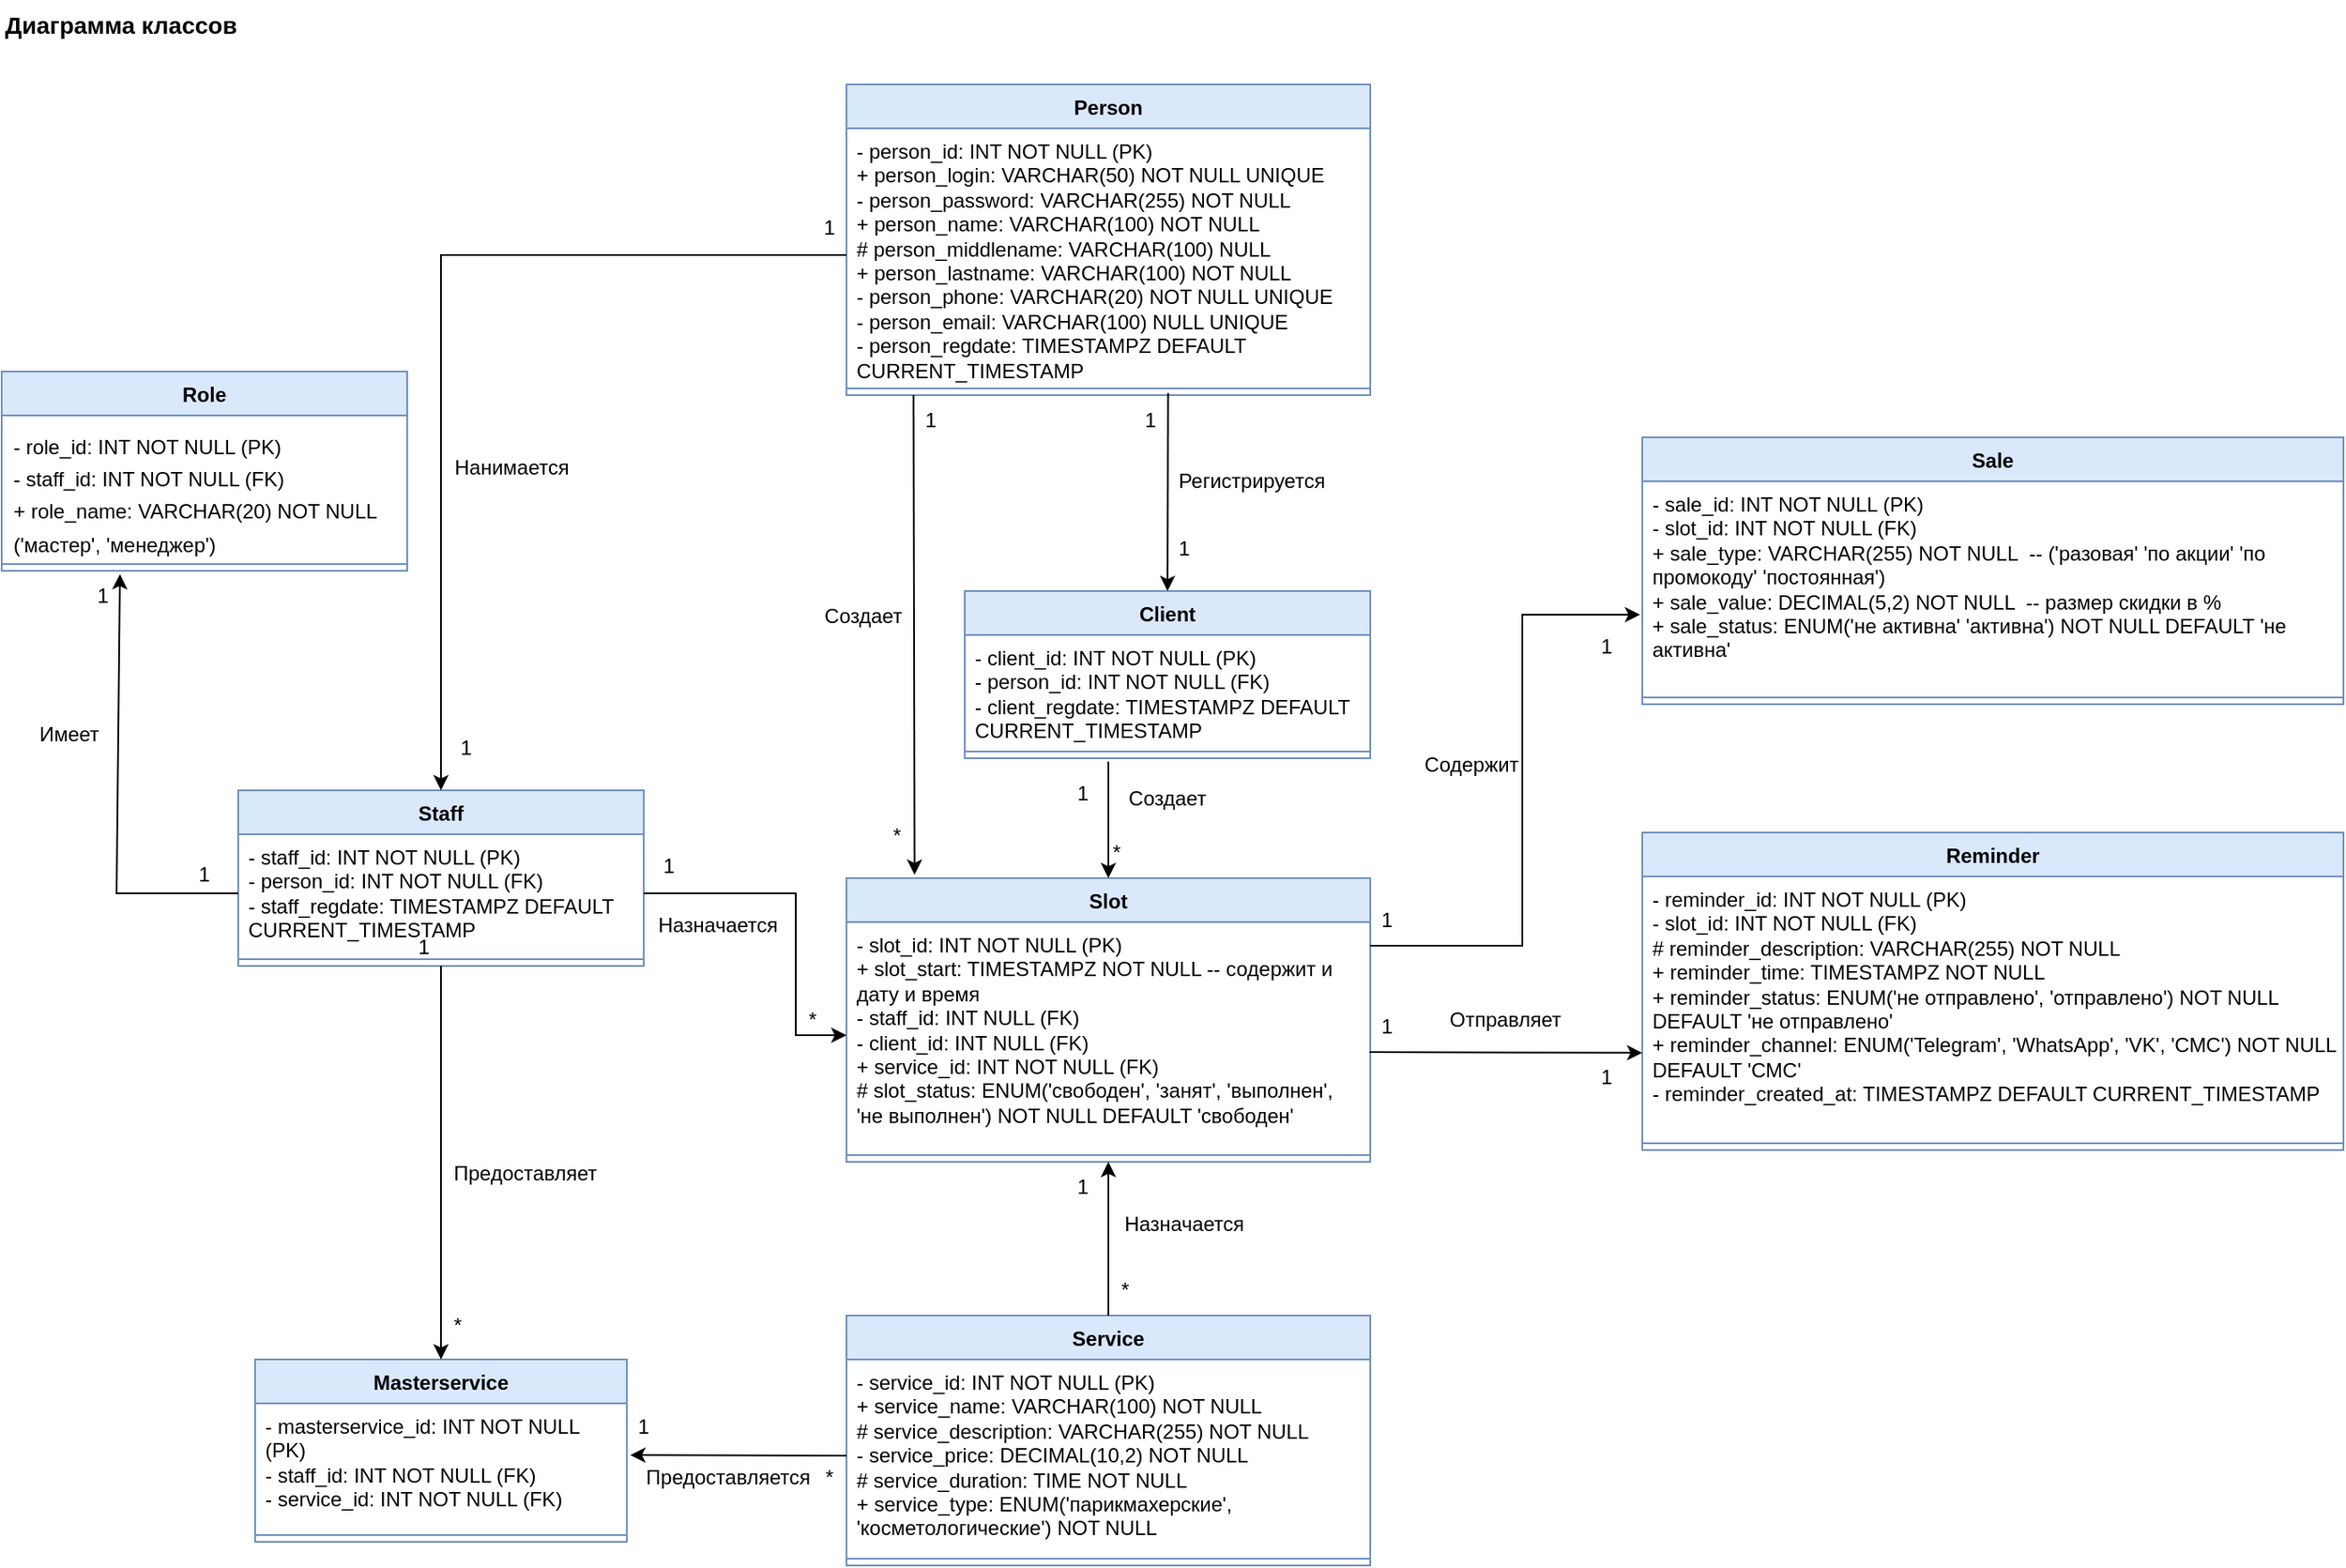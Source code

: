 <mxfile version="26.2.14">
  <diagram name="Page-1" id="4nUwJc5BLwxfnDbNsbR_">
    <mxGraphModel dx="1110" dy="1858" grid="0" gridSize="10" guides="1" tooltips="1" connect="1" arrows="1" fold="1" page="0" pageScale="1" pageWidth="850" pageHeight="1100" math="0" shadow="0">
      <root>
        <mxCell id="0" />
        <mxCell id="1" parent="0" />
        <mxCell id="T6Gonty7Ls3hiKEkkg0c-1" value="Person" style="swimlane;fontStyle=1;align=center;verticalAlign=top;childLayout=stackLayout;horizontal=1;startSize=26;horizontalStack=0;resizeParent=1;resizeParentMax=0;resizeLast=0;collapsible=1;marginBottom=0;whiteSpace=wrap;html=1;fillColor=#dae8fc;strokeColor=#6c8ebf;" vertex="1" parent="1">
          <mxGeometry x="990" y="310" width="310" height="184" as="geometry">
            <mxRectangle x="990" y="310" width="80" height="30" as="alternateBounds" />
          </mxGeometry>
        </mxCell>
        <mxCell id="T6Gonty7Ls3hiKEkkg0c-2" value="&lt;div&gt;- person_id: INT NOT NULL (PK)&lt;/div&gt;&lt;div&gt;+ person_login: VARCHAR(50) NOT NULL UNIQUE&lt;/div&gt;&lt;div&gt;- person_password: VARCHAR(255) NOT NULL&lt;/div&gt;&lt;div&gt;+ person_name: VARCHAR(100) NOT NULL&lt;/div&gt;&lt;div&gt;# person_middlename: VARCHAR(100) NULL&lt;/div&gt;&lt;div&gt;+ person_lastname: VARCHAR(100) NOT NULL&amp;nbsp;&lt;/div&gt;&lt;div&gt;- person_phone: VARCHAR(20) NOT NULL UNIQUE&lt;/div&gt;&lt;div&gt;- person_email: VARCHAR(100) NULL UNIQUE&lt;/div&gt;&lt;div&gt;- person_regdate: TIMESTAMPZ DEFAULT CURRENT_TIMESTAMP&lt;/div&gt;" style="text;align=left;verticalAlign=top;spacingLeft=4;spacingRight=4;overflow=hidden;rotatable=0;points=[[0,0.5],[1,0.5]];portConstraint=eastwest;whiteSpace=wrap;html=1;" vertex="1" parent="T6Gonty7Ls3hiKEkkg0c-1">
          <mxGeometry y="26" width="310" height="150" as="geometry" />
        </mxCell>
        <mxCell id="T6Gonty7Ls3hiKEkkg0c-3" value="" style="line;strokeWidth=1;fillColor=none;align=left;verticalAlign=middle;spacingTop=-1;spacingLeft=3;spacingRight=3;rotatable=0;labelPosition=right;points=[];portConstraint=eastwest;strokeColor=inherit;" vertex="1" parent="T6Gonty7Ls3hiKEkkg0c-1">
          <mxGeometry y="176" width="310" height="8" as="geometry" />
        </mxCell>
        <mxCell id="T6Gonty7Ls3hiKEkkg0c-4" value="Client" style="swimlane;fontStyle=1;align=center;verticalAlign=top;childLayout=stackLayout;horizontal=1;startSize=26;horizontalStack=0;resizeParent=1;resizeParentMax=0;resizeLast=0;collapsible=1;marginBottom=0;whiteSpace=wrap;html=1;fillColor=#dae8fc;strokeColor=#6c8ebf;" vertex="1" parent="1">
          <mxGeometry x="1060" y="610" width="240" height="99" as="geometry" />
        </mxCell>
        <mxCell id="T6Gonty7Ls3hiKEkkg0c-5" value="&lt;div&gt;- client_id: INT NOT NULL (PK)&lt;/div&gt;&lt;div&gt;- person_id: INT NOT NULL (FK)&lt;/div&gt;&lt;div&gt;- client_regdate: TIMESTAMPZ DEFAULT CURRENT_TIMESTAMP&lt;br&gt;&lt;/div&gt;" style="text;align=left;verticalAlign=top;spacingLeft=4;spacingRight=4;overflow=hidden;rotatable=0;points=[[0,0.5],[1,0.5]];portConstraint=eastwest;whiteSpace=wrap;html=1;" vertex="1" parent="T6Gonty7Ls3hiKEkkg0c-4">
          <mxGeometry y="26" width="240" height="65" as="geometry" />
        </mxCell>
        <mxCell id="T6Gonty7Ls3hiKEkkg0c-6" value="" style="line;strokeWidth=1;fillColor=none;align=left;verticalAlign=middle;spacingTop=-1;spacingLeft=3;spacingRight=3;rotatable=0;labelPosition=right;points=[];portConstraint=eastwest;strokeColor=inherit;" vertex="1" parent="T6Gonty7Ls3hiKEkkg0c-4">
          <mxGeometry y="91" width="240" height="8" as="geometry" />
        </mxCell>
        <mxCell id="T6Gonty7Ls3hiKEkkg0c-7" value="Role" style="swimlane;fontStyle=1;align=center;verticalAlign=top;childLayout=stackLayout;horizontal=1;startSize=26;horizontalStack=0;resizeParent=1;resizeParentMax=0;resizeLast=0;collapsible=1;marginBottom=0;whiteSpace=wrap;html=1;fillColor=#dae8fc;strokeColor=#6c8ebf;" vertex="1" parent="1">
          <mxGeometry x="490" y="480" width="240" height="118" as="geometry" />
        </mxCell>
        <mxCell id="T6Gonty7Ls3hiKEkkg0c-8" value="&lt;table style=&quot;border-collapse: collapse; width: 463pt;&quot; width=&quot;617&quot; cellspacing=&quot;0&quot; cellpadding=&quot;0&quot; border=&quot;0&quot;&gt;&lt;colgroup&gt;&lt;col style=&quot;width: 463pt;&quot; width=&quot;617&quot;&gt;&lt;/colgroup&gt;&lt;tbody&gt;&lt;tr style=&quot;height: 51pt;&quot; height=&quot;68&quot;&gt;&lt;td style=&quot;padding-top: 1px; padding-right: 1px; padding-left: 1px; font-size: 12pt; font-family: Calibri, sans-serif; vertical-align: top; border: medium; height: 51pt; width: 463pt;&quot; width=&quot;617&quot; class=&quot;xl64&quot; height=&quot;68&quot;&gt;&lt;font style=&quot;font-size: 12px;&quot;&gt;- role_id: INT NOT NULL (PK)&lt;br&gt;- staff_id: INT NOT NULL (FK)&lt;br&gt;+ role_name: VARCHAR(20) NOT NULL &lt;br&gt;(&#39;мастер&#39;, &#39;менеджер&#39;)&lt;br&gt;&lt;/font&gt;&lt;/td&gt;&lt;/tr&gt;&lt;/tbody&gt;&lt;/table&gt;" style="text;align=left;verticalAlign=top;spacingLeft=4;spacingRight=4;overflow=hidden;rotatable=0;points=[[0,0.5],[1,0.5]];portConstraint=eastwest;whiteSpace=wrap;html=1;" vertex="1" parent="T6Gonty7Ls3hiKEkkg0c-7">
          <mxGeometry y="26" width="240" height="84" as="geometry" />
        </mxCell>
        <mxCell id="T6Gonty7Ls3hiKEkkg0c-9" value="" style="line;strokeWidth=1;fillColor=none;align=left;verticalAlign=middle;spacingTop=-1;spacingLeft=3;spacingRight=3;rotatable=0;labelPosition=right;points=[];portConstraint=eastwest;strokeColor=inherit;" vertex="1" parent="T6Gonty7Ls3hiKEkkg0c-7">
          <mxGeometry y="110" width="240" height="8" as="geometry" />
        </mxCell>
        <mxCell id="T6Gonty7Ls3hiKEkkg0c-10" value="Staff" style="swimlane;fontStyle=1;align=center;verticalAlign=top;childLayout=stackLayout;horizontal=1;startSize=26;horizontalStack=0;resizeParent=1;resizeParentMax=0;resizeLast=0;collapsible=1;marginBottom=0;whiteSpace=wrap;html=1;fillColor=#dae8fc;strokeColor=#6c8ebf;" vertex="1" parent="1">
          <mxGeometry x="630" y="728" width="240" height="104" as="geometry" />
        </mxCell>
        <mxCell id="T6Gonty7Ls3hiKEkkg0c-11" value="&lt;div&gt;- staff_id: INT NOT NULL (PK)&lt;/div&gt;&lt;div&gt;- person_id: INT NOT NULL (FK)&lt;/div&gt;&lt;div&gt;- staff_regdate: TIMESTAMPZ DEFAULT CURRENT_TIMESTAMP&lt;br&gt;&lt;/div&gt;" style="text;strokeColor=none;fillColor=none;align=left;verticalAlign=top;spacingLeft=4;spacingRight=4;overflow=hidden;rotatable=0;points=[[0,0.5],[1,0.5]];portConstraint=eastwest;whiteSpace=wrap;html=1;" vertex="1" parent="T6Gonty7Ls3hiKEkkg0c-10">
          <mxGeometry y="26" width="240" height="70" as="geometry" />
        </mxCell>
        <mxCell id="T6Gonty7Ls3hiKEkkg0c-12" value="" style="line;strokeWidth=1;fillColor=none;align=left;verticalAlign=middle;spacingTop=-1;spacingLeft=3;spacingRight=3;rotatable=0;labelPosition=right;points=[];portConstraint=eastwest;strokeColor=inherit;" vertex="1" parent="T6Gonty7Ls3hiKEkkg0c-10">
          <mxGeometry y="96" width="240" height="8" as="geometry" />
        </mxCell>
        <mxCell id="T6Gonty7Ls3hiKEkkg0c-13" value="Masterservice" style="swimlane;fontStyle=1;align=center;verticalAlign=top;childLayout=stackLayout;horizontal=1;startSize=26;horizontalStack=0;resizeParent=1;resizeParentMax=0;resizeLast=0;collapsible=1;marginBottom=0;whiteSpace=wrap;html=1;fillColor=#dae8fc;strokeColor=#6c8ebf;" vertex="1" parent="1">
          <mxGeometry x="640" y="1065" width="220" height="108" as="geometry" />
        </mxCell>
        <mxCell id="T6Gonty7Ls3hiKEkkg0c-14" value="&lt;div&gt;- masterservice_id: INT NOT NULL (PK)&lt;/div&gt;&lt;div&gt;- staff_id: INT NOT NULL (FK)&amp;nbsp;&lt;/div&gt;&lt;div&gt;- service_id: INT NOT NULL (FK)&lt;/div&gt;" style="text;strokeColor=none;fillColor=none;align=left;verticalAlign=top;spacingLeft=4;spacingRight=4;overflow=hidden;rotatable=0;points=[[0,0.5],[1,0.5]];portConstraint=eastwest;whiteSpace=wrap;html=1;" vertex="1" parent="T6Gonty7Ls3hiKEkkg0c-13">
          <mxGeometry y="26" width="220" height="74" as="geometry" />
        </mxCell>
        <mxCell id="T6Gonty7Ls3hiKEkkg0c-15" value="" style="line;strokeWidth=1;fillColor=none;align=left;verticalAlign=middle;spacingTop=-1;spacingLeft=3;spacingRight=3;rotatable=0;labelPosition=right;points=[];portConstraint=eastwest;strokeColor=inherit;" vertex="1" parent="T6Gonty7Ls3hiKEkkg0c-13">
          <mxGeometry y="100" width="220" height="8" as="geometry" />
        </mxCell>
        <mxCell id="T6Gonty7Ls3hiKEkkg0c-16" value="Slot" style="swimlane;fontStyle=1;align=center;verticalAlign=top;childLayout=stackLayout;horizontal=1;startSize=26;horizontalStack=0;resizeParent=1;resizeParentMax=0;resizeLast=0;collapsible=1;marginBottom=0;whiteSpace=wrap;html=1;fillColor=#dae8fc;strokeColor=#6c8ebf;" vertex="1" parent="1">
          <mxGeometry x="990" y="780" width="310" height="168" as="geometry" />
        </mxCell>
        <mxCell id="T6Gonty7Ls3hiKEkkg0c-17" value="&lt;div&gt;- slot_id: INT NOT NULL (PK)&lt;/div&gt;&lt;div&gt;+ slot_start: TIMESTAMPZ NOT NULL -- содержит и дату и время&lt;/div&gt;&lt;div&gt;- staff_id: INT NULL (FK)&lt;/div&gt;&lt;div&gt;- client_id: INT NULL (FK)&lt;/div&gt;&lt;div&gt;+ service_id: INT NOT NULL (FK)&amp;nbsp;&lt;/div&gt;&lt;div&gt;# slot_status: ENUM(&#39;свободен&#39;, &#39;занят&#39;, &#39;выполнен&#39;, &#39;не выполнен&#39;) NOT NULL DEFAULT &#39;свободен&#39;&lt;/div&gt;" style="text;align=left;verticalAlign=top;spacingLeft=4;spacingRight=4;overflow=hidden;rotatable=0;points=[[0,0.5],[1,0.5]];portConstraint=eastwest;whiteSpace=wrap;html=1;" vertex="1" parent="T6Gonty7Ls3hiKEkkg0c-16">
          <mxGeometry y="26" width="310" height="134" as="geometry" />
        </mxCell>
        <mxCell id="T6Gonty7Ls3hiKEkkg0c-18" value="" style="line;strokeWidth=1;fillColor=none;align=left;verticalAlign=middle;spacingTop=-1;spacingLeft=3;spacingRight=3;rotatable=0;labelPosition=right;points=[];portConstraint=eastwest;strokeColor=inherit;" vertex="1" parent="T6Gonty7Ls3hiKEkkg0c-16">
          <mxGeometry y="160" width="310" height="8" as="geometry" />
        </mxCell>
        <mxCell id="T6Gonty7Ls3hiKEkkg0c-19" value="Service" style="swimlane;fontStyle=1;align=center;verticalAlign=top;childLayout=stackLayout;horizontal=1;startSize=26;horizontalStack=0;resizeParent=1;resizeParentMax=0;resizeLast=0;collapsible=1;marginBottom=0;whiteSpace=wrap;html=1;fillColor=#dae8fc;strokeColor=#6c8ebf;" vertex="1" parent="1">
          <mxGeometry x="990" y="1039" width="310" height="148" as="geometry" />
        </mxCell>
        <mxCell id="T6Gonty7Ls3hiKEkkg0c-20" value="&lt;div&gt;- service_id: INT NOT NULL (PK)&lt;/div&gt;&lt;div&gt;+ service_name: VARCHAR(100) NOT NULL&lt;/div&gt;&lt;div&gt;# service_description: VARCHAR(255) NOT NULL&lt;/div&gt;&lt;div&gt;- service_price: DECIMAL(10,2) NOT NULL&lt;/div&gt;&lt;div&gt;# service_duration: TIME NOT NULL&lt;/div&gt;&lt;div&gt;+ service_type: ENUM(&#39;парикмахерские&#39;, &#39;косметологические&#39;) NOT NULL&lt;/div&gt;&lt;div&gt;&lt;br&gt;&lt;/div&gt;" style="text;strokeColor=none;fillColor=none;align=left;verticalAlign=top;spacingLeft=4;spacingRight=4;overflow=hidden;rotatable=0;points=[[0,0.5],[1,0.5]];portConstraint=eastwest;whiteSpace=wrap;html=1;" vertex="1" parent="T6Gonty7Ls3hiKEkkg0c-19">
          <mxGeometry y="26" width="310" height="114" as="geometry" />
        </mxCell>
        <mxCell id="T6Gonty7Ls3hiKEkkg0c-21" value="" style="line;strokeWidth=1;fillColor=none;align=left;verticalAlign=middle;spacingTop=-1;spacingLeft=3;spacingRight=3;rotatable=0;labelPosition=right;points=[];portConstraint=eastwest;strokeColor=inherit;" vertex="1" parent="T6Gonty7Ls3hiKEkkg0c-19">
          <mxGeometry y="140" width="310" height="8" as="geometry" />
        </mxCell>
        <mxCell id="T6Gonty7Ls3hiKEkkg0c-22" value="&lt;font style=&quot;font-size: 14px;&quot;&gt;&lt;b&gt;Диаграмма классов&lt;/b&gt;&lt;/font&gt;" style="text;html=1;align=left;verticalAlign=middle;whiteSpace=wrap;rounded=0;" vertex="1" parent="1">
          <mxGeometry x="490" y="260" width="220" height="30" as="geometry" />
        </mxCell>
        <mxCell id="T6Gonty7Ls3hiKEkkg0c-23" value="" style="endArrow=classic;html=1;rounded=0;entryX=0.5;entryY=0;entryDx=0;entryDy=0;exitX=0;exitY=0.5;exitDx=0;exitDy=0;" edge="1" parent="1" source="T6Gonty7Ls3hiKEkkg0c-2" target="T6Gonty7Ls3hiKEkkg0c-10">
          <mxGeometry width="50" height="50" relative="1" as="geometry">
            <mxPoint x="960" y="440" as="sourcePoint" />
            <mxPoint x="840" y="500" as="targetPoint" />
            <Array as="points">
              <mxPoint x="750" y="411" />
            </Array>
          </mxGeometry>
        </mxCell>
        <mxCell id="T6Gonty7Ls3hiKEkkg0c-24" value="" style="endArrow=classic;html=1;rounded=0;exitX=0;exitY=0.5;exitDx=0;exitDy=0;" edge="1" parent="1" source="T6Gonty7Ls3hiKEkkg0c-11">
          <mxGeometry width="50" height="50" relative="1" as="geometry">
            <mxPoint x="620" y="760" as="sourcePoint" />
            <mxPoint x="560" y="600" as="targetPoint" />
            <Array as="points">
              <mxPoint x="558" y="789" />
            </Array>
          </mxGeometry>
        </mxCell>
        <mxCell id="T6Gonty7Ls3hiKEkkg0c-25" value="1" style="text;html=1;align=center;verticalAlign=middle;whiteSpace=wrap;rounded=0;" vertex="1" parent="1">
          <mxGeometry x="520" y="598" width="60" height="30" as="geometry" />
        </mxCell>
        <mxCell id="T6Gonty7Ls3hiKEkkg0c-26" value="1" style="text;html=1;align=center;verticalAlign=middle;whiteSpace=wrap;rounded=0;" vertex="1" parent="1">
          <mxGeometry x="580" y="763" width="60" height="30" as="geometry" />
        </mxCell>
        <mxCell id="T6Gonty7Ls3hiKEkkg0c-27" value="Имеет" style="text;html=1;align=center;verticalAlign=middle;whiteSpace=wrap;rounded=0;" vertex="1" parent="1">
          <mxGeometry x="500" y="680" width="60" height="30" as="geometry" />
        </mxCell>
        <mxCell id="T6Gonty7Ls3hiKEkkg0c-28" value="Нанимается" style="text;html=1;align=center;verticalAlign=middle;whiteSpace=wrap;rounded=0;" vertex="1" parent="1">
          <mxGeometry x="762" y="522" width="60" height="30" as="geometry" />
        </mxCell>
        <mxCell id="T6Gonty7Ls3hiKEkkg0c-29" value="1" style="text;html=1;align=center;verticalAlign=middle;whiteSpace=wrap;rounded=0;" vertex="1" parent="1">
          <mxGeometry x="970" y="380" width="20" height="30" as="geometry" />
        </mxCell>
        <mxCell id="T6Gonty7Ls3hiKEkkg0c-30" value="1" style="text;html=1;align=center;verticalAlign=middle;whiteSpace=wrap;rounded=0;" vertex="1" parent="1">
          <mxGeometry x="750" y="688" width="30" height="30" as="geometry" />
        </mxCell>
        <mxCell id="T6Gonty7Ls3hiKEkkg0c-31" value="" style="endArrow=classic;html=1;rounded=0;exitX=0.128;exitY=1;exitDx=0;exitDy=0;exitPerimeter=0;entryX=0.13;entryY=-0.012;entryDx=0;entryDy=0;entryPerimeter=0;" edge="1" parent="1" source="T6Gonty7Ls3hiKEkkg0c-3" target="T6Gonty7Ls3hiKEkkg0c-16">
          <mxGeometry width="50" height="50" relative="1" as="geometry">
            <mxPoint x="1030" y="510" as="sourcePoint" />
            <mxPoint x="1029" y="770" as="targetPoint" />
          </mxGeometry>
        </mxCell>
        <mxCell id="T6Gonty7Ls3hiKEkkg0c-32" value="Создает" style="text;html=1;align=center;verticalAlign=middle;whiteSpace=wrap;rounded=0;" vertex="1" parent="1">
          <mxGeometry x="970" y="610" width="60" height="30" as="geometry" />
        </mxCell>
        <mxCell id="T6Gonty7Ls3hiKEkkg0c-33" value="1" style="text;html=1;align=center;verticalAlign=middle;whiteSpace=wrap;rounded=0;" vertex="1" parent="1">
          <mxGeometry x="1030" y="494" width="20" height="30" as="geometry" />
        </mxCell>
        <mxCell id="T6Gonty7Ls3hiKEkkg0c-34" value="*" style="text;html=1;align=center;verticalAlign=middle;whiteSpace=wrap;rounded=0;" vertex="1" parent="1">
          <mxGeometry x="1010" y="740" width="20" height="30" as="geometry" />
        </mxCell>
        <mxCell id="T6Gonty7Ls3hiKEkkg0c-35" value="" style="endArrow=classic;html=1;rounded=0;exitX=0.614;exitY=0.85;exitDx=0;exitDy=0;exitPerimeter=0;entryX=0.5;entryY=0;entryDx=0;entryDy=0;" edge="1" parent="1" source="T6Gonty7Ls3hiKEkkg0c-3" target="T6Gonty7Ls3hiKEkkg0c-4">
          <mxGeometry width="50" height="50" relative="1" as="geometry">
            <mxPoint x="1150.32" y="496.02" as="sourcePoint" />
            <mxPoint x="1150.32" y="780.02" as="targetPoint" />
          </mxGeometry>
        </mxCell>
        <mxCell id="T6Gonty7Ls3hiKEkkg0c-36" value="Регистрируется" style="text;html=1;align=center;verticalAlign=middle;whiteSpace=wrap;rounded=0;" vertex="1" parent="1">
          <mxGeometry x="1200" y="530" width="60" height="30" as="geometry" />
        </mxCell>
        <mxCell id="T6Gonty7Ls3hiKEkkg0c-37" value="1" style="text;html=1;align=center;verticalAlign=middle;whiteSpace=wrap;rounded=0;" vertex="1" parent="1">
          <mxGeometry x="1160" y="494" width="20" height="30" as="geometry" />
        </mxCell>
        <mxCell id="T6Gonty7Ls3hiKEkkg0c-38" value="1" style="text;html=1;align=center;verticalAlign=middle;whiteSpace=wrap;rounded=0;" vertex="1" parent="1">
          <mxGeometry x="1180" y="570" width="20" height="30" as="geometry" />
        </mxCell>
        <mxCell id="T6Gonty7Ls3hiKEkkg0c-39" value="" style="endArrow=classic;html=1;rounded=0;entryX=0.5;entryY=0;entryDx=0;entryDy=0;" edge="1" parent="1" target="T6Gonty7Ls3hiKEkkg0c-16">
          <mxGeometry width="50" height="50" relative="1" as="geometry">
            <mxPoint x="1145" y="711" as="sourcePoint" />
            <mxPoint x="1180.32" y="974" as="targetPoint" />
          </mxGeometry>
        </mxCell>
        <mxCell id="T6Gonty7Ls3hiKEkkg0c-40" value="1" style="text;html=1;align=center;verticalAlign=middle;whiteSpace=wrap;rounded=0;" vertex="1" parent="1">
          <mxGeometry x="1120" y="715" width="20" height="30" as="geometry" />
        </mxCell>
        <mxCell id="T6Gonty7Ls3hiKEkkg0c-41" value="*" style="text;html=1;align=center;verticalAlign=middle;whiteSpace=wrap;rounded=0;" vertex="1" parent="1">
          <mxGeometry x="1140" y="750" width="20" height="30" as="geometry" />
        </mxCell>
        <mxCell id="T6Gonty7Ls3hiKEkkg0c-42" value="Создает" style="text;html=1;align=center;verticalAlign=middle;whiteSpace=wrap;rounded=0;" vertex="1" parent="1">
          <mxGeometry x="1150" y="718" width="60" height="30" as="geometry" />
        </mxCell>
        <mxCell id="T6Gonty7Ls3hiKEkkg0c-43" value="" style="endArrow=classic;html=1;rounded=0;exitX=1;exitY=0.5;exitDx=0;exitDy=0;entryX=0;entryY=0.5;entryDx=0;entryDy=0;" edge="1" parent="1" source="T6Gonty7Ls3hiKEkkg0c-11" target="T6Gonty7Ls3hiKEkkg0c-17">
          <mxGeometry width="50" height="50" relative="1" as="geometry">
            <mxPoint x="920.32" y="780" as="sourcePoint" />
            <mxPoint x="920.32" y="1064" as="targetPoint" />
            <Array as="points">
              <mxPoint x="960" y="789" />
              <mxPoint x="960" y="873" />
            </Array>
          </mxGeometry>
        </mxCell>
        <mxCell id="T6Gonty7Ls3hiKEkkg0c-44" value="1" style="text;html=1;align=center;verticalAlign=middle;whiteSpace=wrap;rounded=0;" vertex="1" parent="1">
          <mxGeometry x="875" y="758" width="20" height="30" as="geometry" />
        </mxCell>
        <mxCell id="T6Gonty7Ls3hiKEkkg0c-45" value="*" style="text;html=1;align=center;verticalAlign=middle;whiteSpace=wrap;rounded=0;" vertex="1" parent="1">
          <mxGeometry x="960" y="849" width="20" height="30" as="geometry" />
        </mxCell>
        <mxCell id="T6Gonty7Ls3hiKEkkg0c-46" value="Назначается" style="text;html=1;align=center;verticalAlign=middle;whiteSpace=wrap;rounded=0;" vertex="1" parent="1">
          <mxGeometry x="884" y="793" width="60" height="30" as="geometry" />
        </mxCell>
        <mxCell id="T6Gonty7Ls3hiKEkkg0c-47" value="" style="endArrow=classic;html=1;rounded=0;exitX=0.5;exitY=1;exitDx=0;exitDy=0;entryX=0.5;entryY=0;entryDx=0;entryDy=0;" edge="1" parent="1" source="T6Gonty7Ls3hiKEkkg0c-10" target="T6Gonty7Ls3hiKEkkg0c-13">
          <mxGeometry width="50" height="50" relative="1" as="geometry">
            <mxPoint x="749.0" y="840" as="sourcePoint" />
            <mxPoint x="750" y="1060" as="targetPoint" />
          </mxGeometry>
        </mxCell>
        <mxCell id="T6Gonty7Ls3hiKEkkg0c-48" value="1" style="text;html=1;align=center;verticalAlign=middle;whiteSpace=wrap;rounded=0;" vertex="1" parent="1">
          <mxGeometry x="730" y="806" width="20" height="30" as="geometry" />
        </mxCell>
        <mxCell id="T6Gonty7Ls3hiKEkkg0c-49" value="*" style="text;html=1;align=center;verticalAlign=middle;whiteSpace=wrap;rounded=0;" vertex="1" parent="1">
          <mxGeometry x="750" y="1030" width="20" height="30" as="geometry" />
        </mxCell>
        <mxCell id="T6Gonty7Ls3hiKEkkg0c-50" value="" style="endArrow=classic;html=1;rounded=0;exitX=0;exitY=0.5;exitDx=0;exitDy=0;entryX=1.009;entryY=0.414;entryDx=0;entryDy=0;entryPerimeter=0;" edge="1" parent="1" source="T6Gonty7Ls3hiKEkkg0c-20" target="T6Gonty7Ls3hiKEkkg0c-14">
          <mxGeometry width="50" height="50" relative="1" as="geometry">
            <mxPoint x="940.32" y="950" as="sourcePoint" />
            <mxPoint x="940.32" y="1234" as="targetPoint" />
          </mxGeometry>
        </mxCell>
        <mxCell id="T6Gonty7Ls3hiKEkkg0c-51" value="1" style="text;html=1;align=center;verticalAlign=middle;whiteSpace=wrap;rounded=0;" vertex="1" parent="1">
          <mxGeometry x="860" y="1090" width="20" height="30" as="geometry" />
        </mxCell>
        <mxCell id="T6Gonty7Ls3hiKEkkg0c-52" value="*" style="text;html=1;align=center;verticalAlign=middle;whiteSpace=wrap;rounded=0;" vertex="1" parent="1">
          <mxGeometry x="970" y="1120" width="20" height="30" as="geometry" />
        </mxCell>
        <mxCell id="T6Gonty7Ls3hiKEkkg0c-53" value="Предоставляет" style="text;html=1;align=center;verticalAlign=middle;whiteSpace=wrap;rounded=0;" vertex="1" parent="1">
          <mxGeometry x="770" y="940" width="60" height="30" as="geometry" />
        </mxCell>
        <mxCell id="T6Gonty7Ls3hiKEkkg0c-54" value="Предоставляется" style="text;html=1;align=center;verticalAlign=middle;whiteSpace=wrap;rounded=0;" vertex="1" parent="1">
          <mxGeometry x="890" y="1120" width="60" height="30" as="geometry" />
        </mxCell>
        <mxCell id="T6Gonty7Ls3hiKEkkg0c-55" value="" style="endArrow=classic;html=1;rounded=0;exitX=0.5;exitY=0;exitDx=0;exitDy=0;entryX=0.5;entryY=1;entryDx=0;entryDy=0;" edge="1" parent="1" source="T6Gonty7Ls3hiKEkkg0c-19" target="T6Gonty7Ls3hiKEkkg0c-16">
          <mxGeometry width="50" height="50" relative="1" as="geometry">
            <mxPoint x="1078.02" y="1000.36" as="sourcePoint" />
            <mxPoint x="950.02" y="1000.36" as="targetPoint" />
          </mxGeometry>
        </mxCell>
        <mxCell id="T6Gonty7Ls3hiKEkkg0c-56" value="Назначается" style="text;html=1;align=center;verticalAlign=middle;whiteSpace=wrap;rounded=0;" vertex="1" parent="1">
          <mxGeometry x="1160" y="970" width="60" height="30" as="geometry" />
        </mxCell>
        <mxCell id="T6Gonty7Ls3hiKEkkg0c-57" value="1" style="text;html=1;align=center;verticalAlign=middle;whiteSpace=wrap;rounded=0;" vertex="1" parent="1">
          <mxGeometry x="1120" y="948" width="20" height="30" as="geometry" />
        </mxCell>
        <mxCell id="T6Gonty7Ls3hiKEkkg0c-58" value="*" style="text;html=1;align=center;verticalAlign=middle;whiteSpace=wrap;rounded=0;" vertex="1" parent="1">
          <mxGeometry x="1140" y="1009" width="30" height="30" as="geometry" />
        </mxCell>
        <mxCell id="T6Gonty7Ls3hiKEkkg0c-59" value="Reminder" style="swimlane;fontStyle=1;align=center;verticalAlign=top;childLayout=stackLayout;horizontal=1;startSize=26;horizontalStack=0;resizeParent=1;resizeParentMax=0;resizeLast=0;collapsible=1;marginBottom=0;whiteSpace=wrap;html=1;fillColor=#dae8fc;strokeColor=#6c8ebf;" vertex="1" parent="1">
          <mxGeometry x="1461" y="753" width="415" height="188" as="geometry" />
        </mxCell>
        <mxCell id="T6Gonty7Ls3hiKEkkg0c-60" value="&lt;div&gt;- reminder_id: INT NOT NULL (PK)&lt;/div&gt;&lt;div&gt;- slot_id: INT NOT NULL (FK)&lt;/div&gt;&lt;div&gt;# reminder_description: VARCHAR(255) NOT NULL&lt;/div&gt;&lt;div&gt;+ reminder_time: TIMESTAMPZ NOT NULL&lt;/div&gt;&lt;div&gt;+ reminder_status: ENUM(&#39;не отправлено&#39;, &#39;отправлено&#39;) NOT NULL DEFAULT &#39;не отправлено&#39;&lt;/div&gt;&lt;div&gt;+ reminder_channel: ENUM(&#39;Telegram&#39;, &#39;WhatsApp&#39;, &#39;VK&#39;, &#39;СМС&#39;) NOT NULL DEFAULT &#39;СМС&#39;&lt;/div&gt;&lt;div&gt;- reminder_created_at: TIMESTAMPZ DEFAULT CURRENT_TIMESTAMP&lt;/div&gt;&lt;div&gt;&lt;br&gt;&lt;/div&gt;" style="text;strokeColor=none;fillColor=none;align=left;verticalAlign=top;spacingLeft=4;spacingRight=4;overflow=hidden;rotatable=0;points=[[0,0.5],[1,0.5]];portConstraint=eastwest;whiteSpace=wrap;html=1;" vertex="1" parent="T6Gonty7Ls3hiKEkkg0c-59">
          <mxGeometry y="26" width="415" height="154" as="geometry" />
        </mxCell>
        <mxCell id="T6Gonty7Ls3hiKEkkg0c-61" value="" style="line;strokeWidth=1;fillColor=none;align=left;verticalAlign=middle;spacingTop=-1;spacingLeft=3;spacingRight=3;rotatable=0;labelPosition=right;points=[];portConstraint=eastwest;strokeColor=inherit;" vertex="1" parent="T6Gonty7Ls3hiKEkkg0c-59">
          <mxGeometry y="180" width="415" height="8" as="geometry" />
        </mxCell>
        <mxCell id="T6Gonty7Ls3hiKEkkg0c-62" value="Sale" style="swimlane;fontStyle=1;align=center;verticalAlign=top;childLayout=stackLayout;horizontal=1;startSize=26;horizontalStack=0;resizeParent=1;resizeParentMax=0;resizeLast=0;collapsible=1;marginBottom=0;whiteSpace=wrap;html=1;fillColor=#dae8fc;strokeColor=#6c8ebf;" vertex="1" parent="1">
          <mxGeometry x="1461" y="519" width="415" height="158" as="geometry" />
        </mxCell>
        <mxCell id="T6Gonty7Ls3hiKEkkg0c-63" value="&lt;div&gt;- sale_id: INT NOT NULL (PK)&lt;/div&gt;&lt;div&gt;- slot_id: INT NOT NULL (FK)&lt;/div&gt;&lt;div&gt;+ sale_type: VARCHAR(255) NOT NULL &amp;nbsp;-- (&#39;разовая&#39; &#39;по акции&#39; &#39;по промокоду&#39; &#39;постоянная&#39;)&lt;/div&gt;&lt;div&gt;+ sale_value: DECIMAL(5,2) NOT NULL &amp;nbsp;-- размер скидки в %&lt;/div&gt;&lt;div&gt;+ sale_status: ENUM(&#39;не активна&#39; &#39;активна&#39;) NOT NULL DEFAULT &#39;не активна&#39;&lt;/div&gt;&lt;div&gt;&lt;br&gt;&lt;/div&gt;" style="text;strokeColor=none;fillColor=none;align=left;verticalAlign=top;spacingLeft=4;spacingRight=4;overflow=hidden;rotatable=0;points=[[0,0.5],[1,0.5]];portConstraint=eastwest;whiteSpace=wrap;html=1;" vertex="1" parent="T6Gonty7Ls3hiKEkkg0c-62">
          <mxGeometry y="26" width="415" height="124" as="geometry" />
        </mxCell>
        <mxCell id="T6Gonty7Ls3hiKEkkg0c-64" value="" style="line;strokeWidth=1;fillColor=none;align=left;verticalAlign=middle;spacingTop=-1;spacingLeft=3;spacingRight=3;rotatable=0;labelPosition=right;points=[];portConstraint=eastwest;strokeColor=inherit;" vertex="1" parent="T6Gonty7Ls3hiKEkkg0c-62">
          <mxGeometry y="150" width="415" height="8" as="geometry" />
        </mxCell>
        <mxCell id="T6Gonty7Ls3hiKEkkg0c-73" value="" style="endArrow=classic;html=1;rounded=0;entryX=0.001;entryY=0.399;entryDx=0;entryDy=0;entryPerimeter=0;" edge="1" parent="1">
          <mxGeometry width="50" height="50" relative="1" as="geometry">
            <mxPoint x="1299.59" y="883" as="sourcePoint" />
            <mxPoint x="1461.005" y="883.446" as="targetPoint" />
          </mxGeometry>
        </mxCell>
        <mxCell id="T6Gonty7Ls3hiKEkkg0c-74" value="Отправляет" style="text;html=1;align=center;verticalAlign=middle;whiteSpace=wrap;rounded=0;" vertex="1" parent="1">
          <mxGeometry x="1349.59" y="849" width="60" height="30" as="geometry" />
        </mxCell>
        <mxCell id="T6Gonty7Ls3hiKEkkg0c-75" value="1" style="text;html=1;align=center;verticalAlign=middle;whiteSpace=wrap;rounded=0;" vertex="1" parent="1">
          <mxGeometry x="1299.59" y="853" width="20" height="30" as="geometry" />
        </mxCell>
        <mxCell id="T6Gonty7Ls3hiKEkkg0c-76" value="1" style="text;html=1;align=center;verticalAlign=middle;whiteSpace=wrap;rounded=0;" vertex="1" parent="1">
          <mxGeometry x="1429.59" y="883" width="20" height="30" as="geometry" />
        </mxCell>
        <mxCell id="T6Gonty7Ls3hiKEkkg0c-77" value="" style="endArrow=classic;html=1;rounded=0;entryX=-0.003;entryY=0.637;entryDx=0;entryDy=0;entryPerimeter=0;" edge="1" parent="1" target="T6Gonty7Ls3hiKEkkg0c-63">
          <mxGeometry width="50" height="50" relative="1" as="geometry">
            <mxPoint x="1300" y="820" as="sourcePoint" />
            <mxPoint x="1420" y="700" as="targetPoint" />
            <Array as="points">
              <mxPoint x="1390" y="820" />
              <mxPoint x="1390" y="624" />
            </Array>
          </mxGeometry>
        </mxCell>
        <mxCell id="T6Gonty7Ls3hiKEkkg0c-78" value="Содержит" style="text;html=1;align=center;verticalAlign=middle;whiteSpace=wrap;rounded=0;" vertex="1" parent="1">
          <mxGeometry x="1330" y="698" width="60" height="30" as="geometry" />
        </mxCell>
        <mxCell id="T6Gonty7Ls3hiKEkkg0c-79" value="1" style="text;html=1;align=center;verticalAlign=middle;whiteSpace=wrap;rounded=0;" vertex="1" parent="1">
          <mxGeometry x="1300" y="790" width="20" height="30" as="geometry" />
        </mxCell>
        <mxCell id="T6Gonty7Ls3hiKEkkg0c-80" value="1" style="text;html=1;align=center;verticalAlign=middle;whiteSpace=wrap;rounded=0;" vertex="1" parent="1">
          <mxGeometry x="1429.59" y="628" width="20" height="30" as="geometry" />
        </mxCell>
      </root>
    </mxGraphModel>
  </diagram>
</mxfile>
